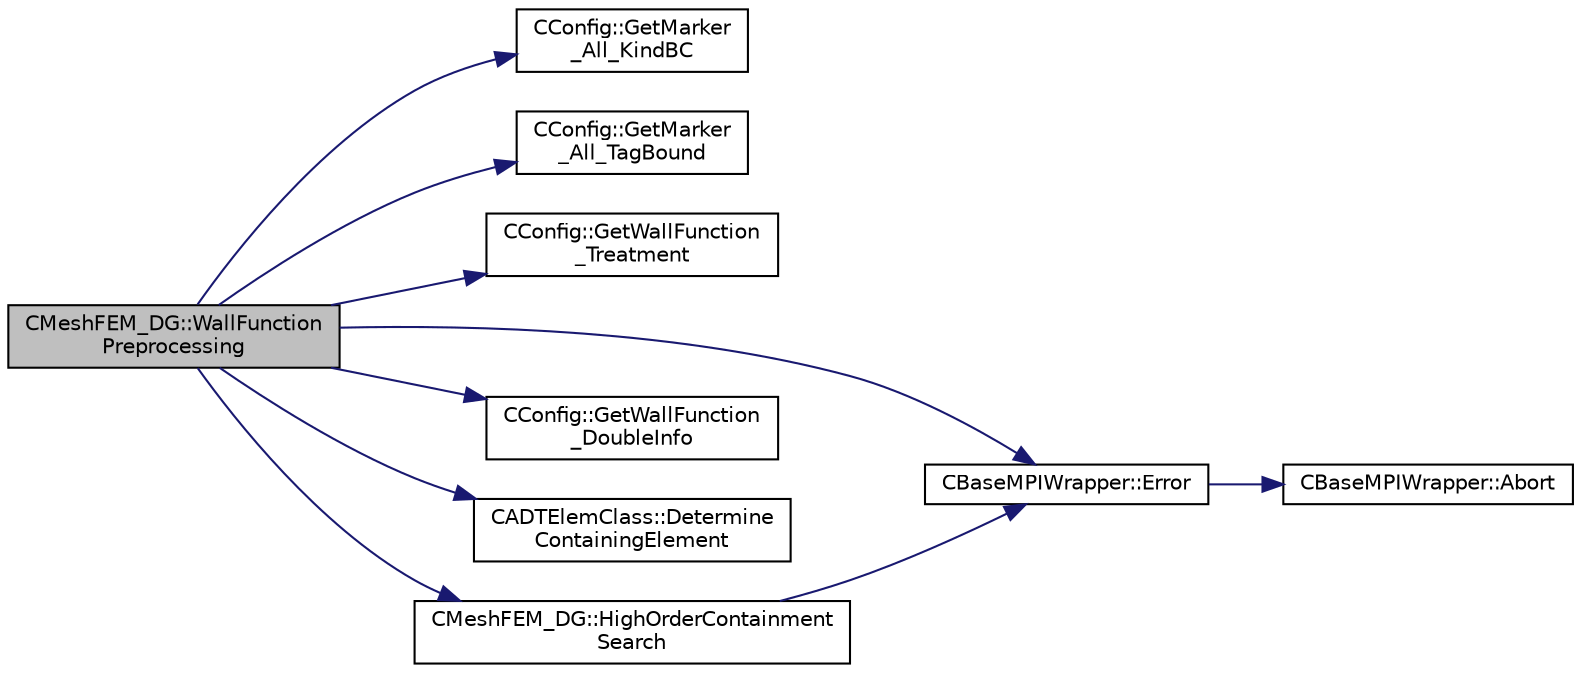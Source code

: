 digraph "CMeshFEM_DG::WallFunctionPreprocessing"
{
  edge [fontname="Helvetica",fontsize="10",labelfontname="Helvetica",labelfontsize="10"];
  node [fontname="Helvetica",fontsize="10",shape=record];
  rankdir="LR";
  Node304 [label="CMeshFEM_DG::WallFunction\lPreprocessing",height=0.2,width=0.4,color="black", fillcolor="grey75", style="filled", fontcolor="black"];
  Node304 -> Node305 [color="midnightblue",fontsize="10",style="solid",fontname="Helvetica"];
  Node305 [label="CConfig::GetMarker\l_All_KindBC",height=0.2,width=0.4,color="black", fillcolor="white", style="filled",URL="$class_c_config.html#a57d43acc1457d2d27095ce006218862e",tooltip="Get the kind of boundary for each marker. "];
  Node304 -> Node306 [color="midnightblue",fontsize="10",style="solid",fontname="Helvetica"];
  Node306 [label="CConfig::GetMarker\l_All_TagBound",height=0.2,width=0.4,color="black", fillcolor="white", style="filled",URL="$class_c_config.html#a967e969a3beb24bb6e57d7036af003be",tooltip="Get the index of the surface defined in the geometry file. "];
  Node304 -> Node307 [color="midnightblue",fontsize="10",style="solid",fontname="Helvetica"];
  Node307 [label="CConfig::GetWallFunction\l_Treatment",height=0.2,width=0.4,color="black", fillcolor="white", style="filled",URL="$class_c_config.html#a25ae10f2fbea1175dca7ae4a7752977f",tooltip="Get the wall function treatment for the given boundary marker. "];
  Node304 -> Node308 [color="midnightblue",fontsize="10",style="solid",fontname="Helvetica"];
  Node308 [label="CBaseMPIWrapper::Error",height=0.2,width=0.4,color="black", fillcolor="white", style="filled",URL="$class_c_base_m_p_i_wrapper.html#a04457c47629bda56704e6a8804833eeb"];
  Node308 -> Node309 [color="midnightblue",fontsize="10",style="solid",fontname="Helvetica"];
  Node309 [label="CBaseMPIWrapper::Abort",height=0.2,width=0.4,color="black", fillcolor="white", style="filled",URL="$class_c_base_m_p_i_wrapper.html#a21ef5681e2acb532d345e9bab173ef07"];
  Node304 -> Node310 [color="midnightblue",fontsize="10",style="solid",fontname="Helvetica"];
  Node310 [label="CConfig::GetWallFunction\l_DoubleInfo",height=0.2,width=0.4,color="black", fillcolor="white", style="filled",URL="$class_c_config.html#a118c9a3a593a4e463aac242febf4116d",tooltip="Get the additional double info for the wall function treatment for the given boundary marker..."];
  Node304 -> Node311 [color="midnightblue",fontsize="10",style="solid",fontname="Helvetica"];
  Node311 [label="CADTElemClass::Determine\lContainingElement",height=0.2,width=0.4,color="black", fillcolor="white", style="filled",URL="$class_c_a_d_t_elem_class.html#a2708b4c5925a10d57edba3630fb19bcb",tooltip="Function, which determines the element that contains the given coordinate. "];
  Node304 -> Node312 [color="midnightblue",fontsize="10",style="solid",fontname="Helvetica"];
  Node312 [label="CMeshFEM_DG::HighOrderContainment\lSearch",height=0.2,width=0.4,color="black", fillcolor="white", style="filled",URL="$class_c_mesh_f_e_m___d_g.html#a7fcd9b661bfbb22f881d8d6800d92893",tooltip="Function, which computes the parametric coordinates of the given Cartesian coordinates inside the giv..."];
  Node312 -> Node308 [color="midnightblue",fontsize="10",style="solid",fontname="Helvetica"];
}
